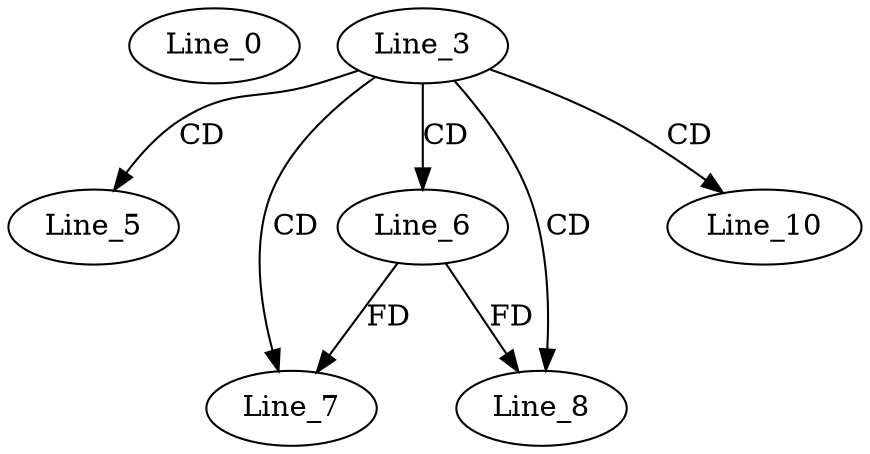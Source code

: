 digraph G {
  Line_0;
  Line_3;
  Line_5;
  Line_6;
  Line_7;
  Line_8;
  Line_8;
  Line_10;
  Line_3 -> Line_5 [ label="CD" ];
  Line_3 -> Line_6 [ label="CD" ];
  Line_3 -> Line_7 [ label="CD" ];
  Line_6 -> Line_7 [ label="FD" ];
  Line_3 -> Line_8 [ label="CD" ];
  Line_6 -> Line_8 [ label="FD" ];
  Line_3 -> Line_10 [ label="CD" ];
}
